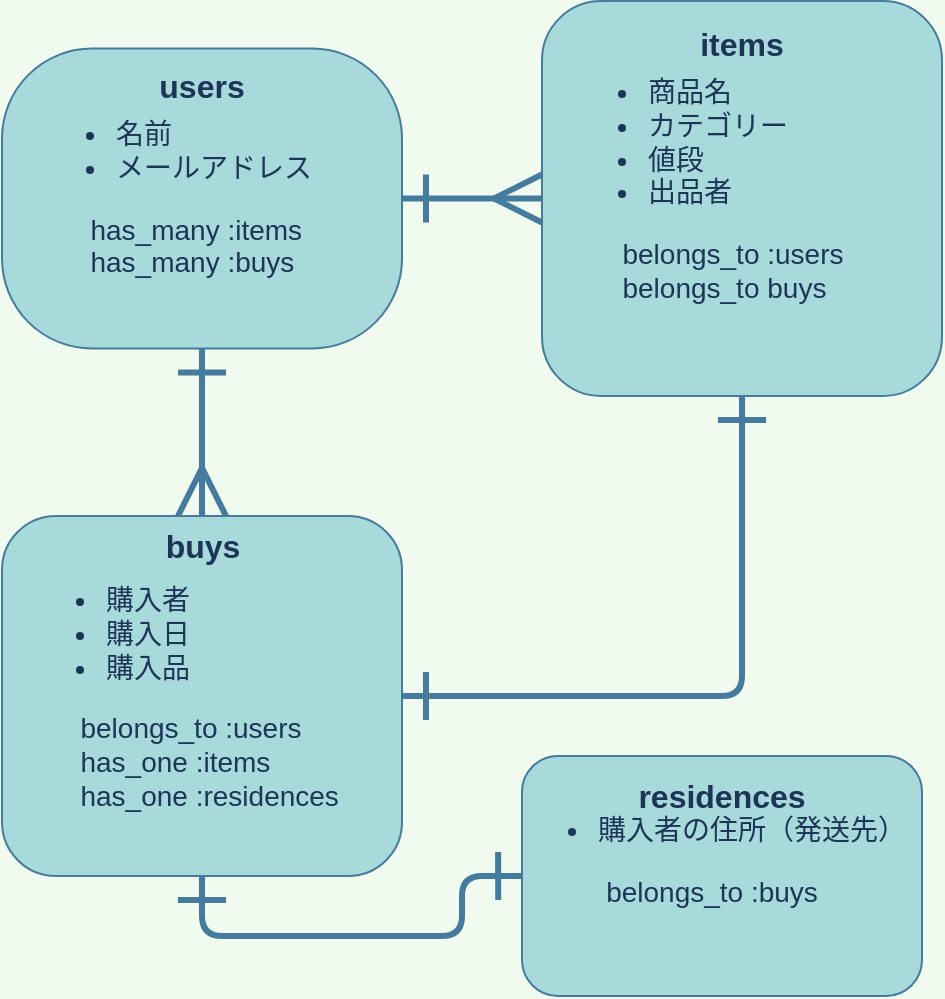 <mxfile version="13.6.5">
    <diagram id="kzLrD-IIlXTSUmSy00nu" name="ページ1">
        <mxGraphModel dx="482" dy="526" grid="1" gridSize="10" guides="1" tooltips="1" connect="1" arrows="1" fold="1" page="1" pageScale="1" pageWidth="827" pageHeight="1169" background="#F1FAEE" math="0" shadow="0">
            <root>
                <mxCell id="0"/>
                <mxCell id="1" parent="0"/>
                <mxCell id="46" style="edgeStyle=orthogonalEdgeStyle;rounded=1;sketch=0;jumpStyle=sharp;jumpSize=21;orthogonalLoop=1;jettySize=auto;html=1;exitX=0.5;exitY=1;exitDx=0;exitDy=0;entryX=1;entryY=0.5;entryDx=0;entryDy=0;startArrow=ERone;startFill=0;startSize=20;sourcePerimeterSpacing=0;endArrow=ERone;endFill=0;endSize=20;targetPerimeterSpacing=100;strokeColor=#457B9D;strokeWidth=3;fillColor=#A8DADC;fontColor=#1D3557;" edge="1" parent="1" source="20" target="21">
                    <mxGeometry relative="1" as="geometry"/>
                </mxCell>
                <mxCell id="20" value="" style="whiteSpace=wrap;html=1;fontSize=16;align=center;verticalAlign=top;horizontal=1;textDirection=ltr;labelPosition=center;verticalLabelPosition=middle;rounded=1;fillColor=#A8DADC;strokeColor=#457B9D;fontColor=#1D3557;" parent="1" vertex="1">
                    <mxGeometry x="290" y="32.5" width="200" height="197.5" as="geometry"/>
                </mxCell>
                <mxCell id="39" style="rounded=1;orthogonalLoop=1;jettySize=auto;html=1;exitX=1;exitY=0.5;exitDx=0;exitDy=0;fontSize=14;fontColor=#1D3557;spacingTop=0;spacing=0;spacingRight=0;spacingBottom=0;startArrow=ERone;startFill=0;endArrow=ERmany;endFill=0;jumpSize=21;jumpStyle=sharp;strokeWidth=3;targetPerimeterSpacing=100;sourcePerimeterSpacing=0;labelBackgroundColor=#F1FAEE;strokeColor=#457B9D;endSize=20;startSize=20;entryX=0;entryY=0.5;entryDx=0;entryDy=0;" parent="1" source="19" target="20" edge="1">
                    <mxGeometry relative="1" as="geometry">
                        <mxPoint x="272" y="250" as="targetPoint"/>
                    </mxGeometry>
                </mxCell>
                <mxCell id="41" style="edgeStyle=none;rounded=1;jumpStyle=sharp;jumpSize=21;orthogonalLoop=1;jettySize=auto;html=1;startArrow=ERone;startFill=0;startSize=20;endArrow=ERmany;endFill=0;endSize=20;targetPerimeterSpacing=100;strokeWidth=3;fontSize=14;fontColor=#1D3557;entryX=0.5;entryY=0;entryDx=0;entryDy=0;labelBackgroundColor=#F1FAEE;strokeColor=#457B9D;sourcePerimeterSpacing=0;exitX=0.5;exitY=1;exitDx=0;exitDy=0;" parent="1" source="19" target="21" edge="1">
                    <mxGeometry relative="1" as="geometry">
                        <mxPoint x="120" y="280" as="targetPoint"/>
                        <mxPoint x="180" y="250" as="sourcePoint"/>
                    </mxGeometry>
                </mxCell>
                <mxCell id="19" value="&lt;div&gt;&lt;br&gt;&lt;/div&gt;" style="whiteSpace=wrap;html=1;fontSize=16;labelBackgroundColor=none;noLabel=1;rounded=1;fillColor=#A8DADC;strokeColor=#457B9D;fontColor=#1D3557;arcSize=30;" parent="1" vertex="1">
                    <mxGeometry x="20" y="56.25" width="200" height="150" as="geometry"/>
                </mxCell>
                <mxCell id="48" style="edgeStyle=orthogonalEdgeStyle;rounded=1;sketch=0;jumpStyle=sharp;jumpSize=21;orthogonalLoop=1;jettySize=auto;html=1;exitX=0.5;exitY=1;exitDx=0;exitDy=0;entryX=0.048;entryY=0.674;entryDx=0;entryDy=0;entryPerimeter=0;startArrow=ERone;startFill=0;startSize=20;sourcePerimeterSpacing=0;endArrow=ERone;endFill=0;endSize=20;targetPerimeterSpacing=100;strokeColor=#457B9D;strokeWidth=3;fillColor=#A8DADC;fontColor=#1D3557;" edge="1" parent="1" source="21" target="38">
                    <mxGeometry relative="1" as="geometry"/>
                </mxCell>
                <mxCell id="21" value="" style="whiteSpace=wrap;html=1;fontSize=16;rounded=1;fillColor=#A8DADC;strokeColor=#457B9D;fontColor=#1D3557;" parent="1" vertex="1">
                    <mxGeometry x="20" y="290" width="200" height="180" as="geometry"/>
                </mxCell>
                <mxCell id="22" value="" style="whiteSpace=wrap;html=1;fontSize=16;rounded=1;fontStyle=1;fillColor=#A8DADC;strokeColor=#457B9D;fontColor=#1D3557;" parent="1" vertex="1">
                    <mxGeometry x="280" y="410" width="200" height="120" as="geometry"/>
                </mxCell>
                <mxCell id="26" value="items" style="text;html=1;strokeColor=none;fillColor=none;align=center;verticalAlign=middle;whiteSpace=wrap;fontSize=16;fontStyle=1;rounded=1;fontColor=#1D3557;" parent="1" vertex="1">
                    <mxGeometry x="355" y="40" width="70" height="27.5" as="geometry"/>
                </mxCell>
                <mxCell id="27" value="&lt;ul style=&quot;font-size: 14px&quot;&gt;&lt;li style=&quot;font-size: 14px&quot;&gt;商品名&lt;/li&gt;&lt;li style=&quot;font-size: 14px&quot;&gt;カテゴリー&lt;/li&gt;&lt;li style=&quot;font-size: 14px&quot;&gt;値段&lt;/li&gt;&lt;li style=&quot;font-size: 14px&quot;&gt;出品者&lt;/li&gt;&lt;/ul&gt;&lt;div&gt;&amp;nbsp; &amp;nbsp; &amp;nbsp; &amp;nbsp;belongs_to :users&lt;/div&gt;&lt;div&gt;&amp;nbsp; &amp;nbsp; &amp;nbsp; &amp;nbsp;belongs_to buys&lt;/div&gt;&lt;div&gt;&amp;nbsp; &amp;nbsp; &amp;nbsp; &amp;nbsp;&lt;/div&gt;" style="text;html=1;align=left;verticalAlign=top;whiteSpace=wrap;fontSize=14;rounded=1;spacing=0;fontColor=#1D3557;" parent="1" vertex="1">
                    <mxGeometry x="302.5" y="51.25" width="175" height="160" as="geometry"/>
                </mxCell>
                <mxCell id="31" value="&lt;ul style=&quot;font-size: 14px&quot;&gt;&lt;li style=&quot;font-size: 14px&quot;&gt;名前&lt;/li&gt;&lt;li style=&quot;font-size: 14px&quot;&gt;メールアドレス&lt;/li&gt;&lt;/ul&gt;&lt;div&gt;&amp;nbsp; &amp;nbsp; &amp;nbsp; &amp;nbsp;has_many :items&lt;/div&gt;&lt;div&gt;&amp;nbsp; &amp;nbsp; &amp;nbsp; &amp;nbsp;has_many :buys&lt;/div&gt;" style="text;html=1;strokeColor=none;fillColor=none;align=left;verticalAlign=top;whiteSpace=wrap;fontSize=14;rounded=1;arcSize=22;fontColor=#1D3557;" parent="1" vertex="1">
                    <mxGeometry x="35" y="70" width="170" height="110" as="geometry"/>
                </mxCell>
                <mxCell id="32" value="users" style="text;html=1;strokeColor=none;fillColor=none;align=center;verticalAlign=middle;whiteSpace=wrap;fontSize=16;fontStyle=1;rounded=1;fontColor=#1D3557;" parent="1" vertex="1">
                    <mxGeometry x="85" y="60" width="70" height="30" as="geometry"/>
                </mxCell>
                <mxCell id="34" value="buys" style="text;html=1;strokeColor=none;fillColor=none;align=center;verticalAlign=middle;whiteSpace=wrap;rounded=0;labelBackgroundColor=none;fontColor=#1D3557;fontSize=16;fontStyle=1" parent="1" vertex="1">
                    <mxGeometry x="77.5" y="290" width="85" height="30" as="geometry"/>
                </mxCell>
                <mxCell id="35" value="&lt;ul style=&quot;font-size: 14px&quot;&gt;&lt;li style=&quot;font-size: 14px&quot;&gt;購入者&lt;/li&gt;&lt;li style=&quot;font-size: 14px&quot;&gt;購入日&lt;/li&gt;&lt;li style=&quot;font-size: 14px&quot;&gt;購入品&lt;/li&gt;&lt;/ul&gt;&lt;div&gt;&amp;nbsp; &amp;nbsp; &amp;nbsp; &amp;nbsp;belongs_to :users&lt;/div&gt;&lt;div&gt;&amp;nbsp; &amp;nbsp; &amp;nbsp; &amp;nbsp;has_one :items&lt;/div&gt;&lt;div&gt;&amp;nbsp; &amp;nbsp; &amp;nbsp; &amp;nbsp;has_one :residences&lt;/div&gt;" style="text;html=1;strokeColor=none;fillColor=none;align=left;verticalAlign=top;whiteSpace=wrap;rounded=0;labelBackgroundColor=none;fontSize=14;fontColor=#1D3557;horizontal=1;" parent="1" vertex="1">
                    <mxGeometry x="30" y="302.5" width="170" height="155" as="geometry"/>
                </mxCell>
                <mxCell id="37" value="&lt;font size=&quot;1&quot;&gt;&lt;b style=&quot;font-size: 16px&quot;&gt;residences&lt;/b&gt;&lt;/font&gt;" style="text;html=1;strokeColor=none;fillColor=none;align=center;verticalAlign=middle;whiteSpace=wrap;rounded=0;labelBackgroundColor=none;fontSize=14;fontColor=#1D3557;" parent="1" vertex="1">
                    <mxGeometry x="330" y="410" width="100" height="40" as="geometry"/>
                </mxCell>
                <mxCell id="38" value="&lt;ul&gt;&lt;li&gt;購入者の住所（発送先）&lt;/li&gt;&lt;/ul&gt;&lt;div&gt;belongs_to :buys&lt;/div&gt;" style="text;html=1;strokeColor=none;fillColor=none;align=center;verticalAlign=middle;whiteSpace=wrap;rounded=0;labelBackgroundColor=none;fontSize=14;fontColor=#1D3557;" parent="1" vertex="1">
                    <mxGeometry x="270" y="410" width="210" height="89" as="geometry"/>
                </mxCell>
            </root>
        </mxGraphModel>
    </diagram>
</mxfile>
